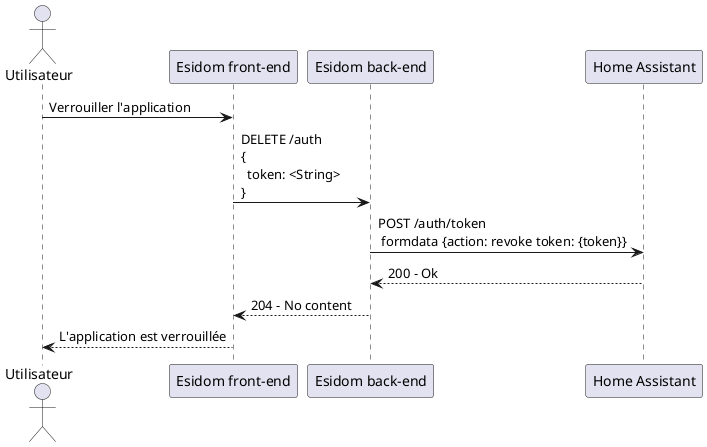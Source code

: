 @startuml verrouiller l'application

actor "Utilisateur" as u
participant "Esidom front-end" as fe
participant "Esidom back-end" as m
participant "Home Assistant" as ha

u -> fe: Verrouiller l'application
fe -> m: DELETE /auth\n\
{\n\
  token: <String>\n\
}
m -> ha: POST /auth/token \n formdata {action: revoke token: {token}}
ha --> m: 200 - Ok
m --> fe: 204 - No content
fe --> u: L'application est verrouillée

@enduml